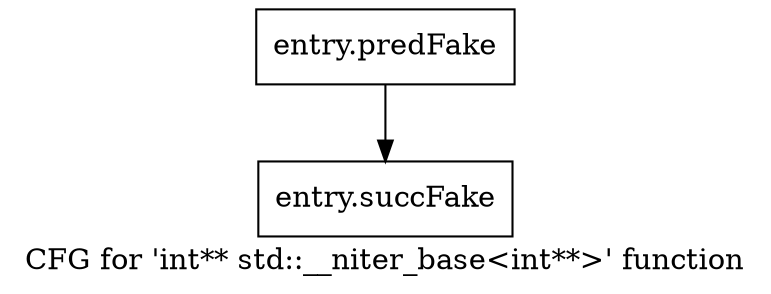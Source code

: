 digraph "CFG for 'int** std::__niter_base\<int**\>' function" {
	label="CFG for 'int** std::__niter_base\<int**\>' function";

	Node0x4a354b0 [shape=record,filename="",linenumber="",label="{entry.predFake}"];
	Node0x4a354b0 -> Node0x48b84d0[ callList="" memoryops="" filename="/proj/xbuilds/2019.2_0801_1/installs/lin64/Vivado/HEAD/tps/lnx64/gcc-6.2.0/lib/gcc/x86_64-pc-linux-gnu/6.2.0/../../../../include/c++/6.2.0/bits/stl_algobase.h"];
	Node0x48b84d0 [shape=record,filename="/proj/xbuilds/2019.2_0801_1/installs/lin64/Vivado/HEAD/tps/lnx64/gcc-6.2.0/lib/gcc/x86_64-pc-linux-gnu/6.2.0/../../../../include/c++/6.2.0/bits/stl_algobase.h",linenumber="278",label="{entry.succFake}"];
}
